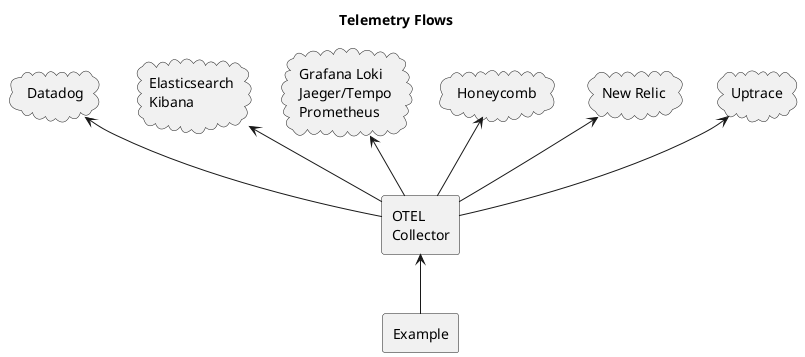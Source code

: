 @startuml overview
title Telemetry Flows
' left to right direction

cloud "Datadog" as DD
cloud "Elasticsearch\nKibana" as EK
cloud "Grafana Loki\nJaeger/Tempo\nPrometheus" as G
cloud "Honeycomb" as HC
cloud "New Relic" as NR
cloud "Uptrace" as UPT

agent "OTEL\nCollector" as OC
agent Example as EX

OC -up-> UPT
OC -up-> NR
OC -up-> HC
OC -up-> G
OC -up-> EK
OC -up-> DD

EX -up-> OC

@enduml
